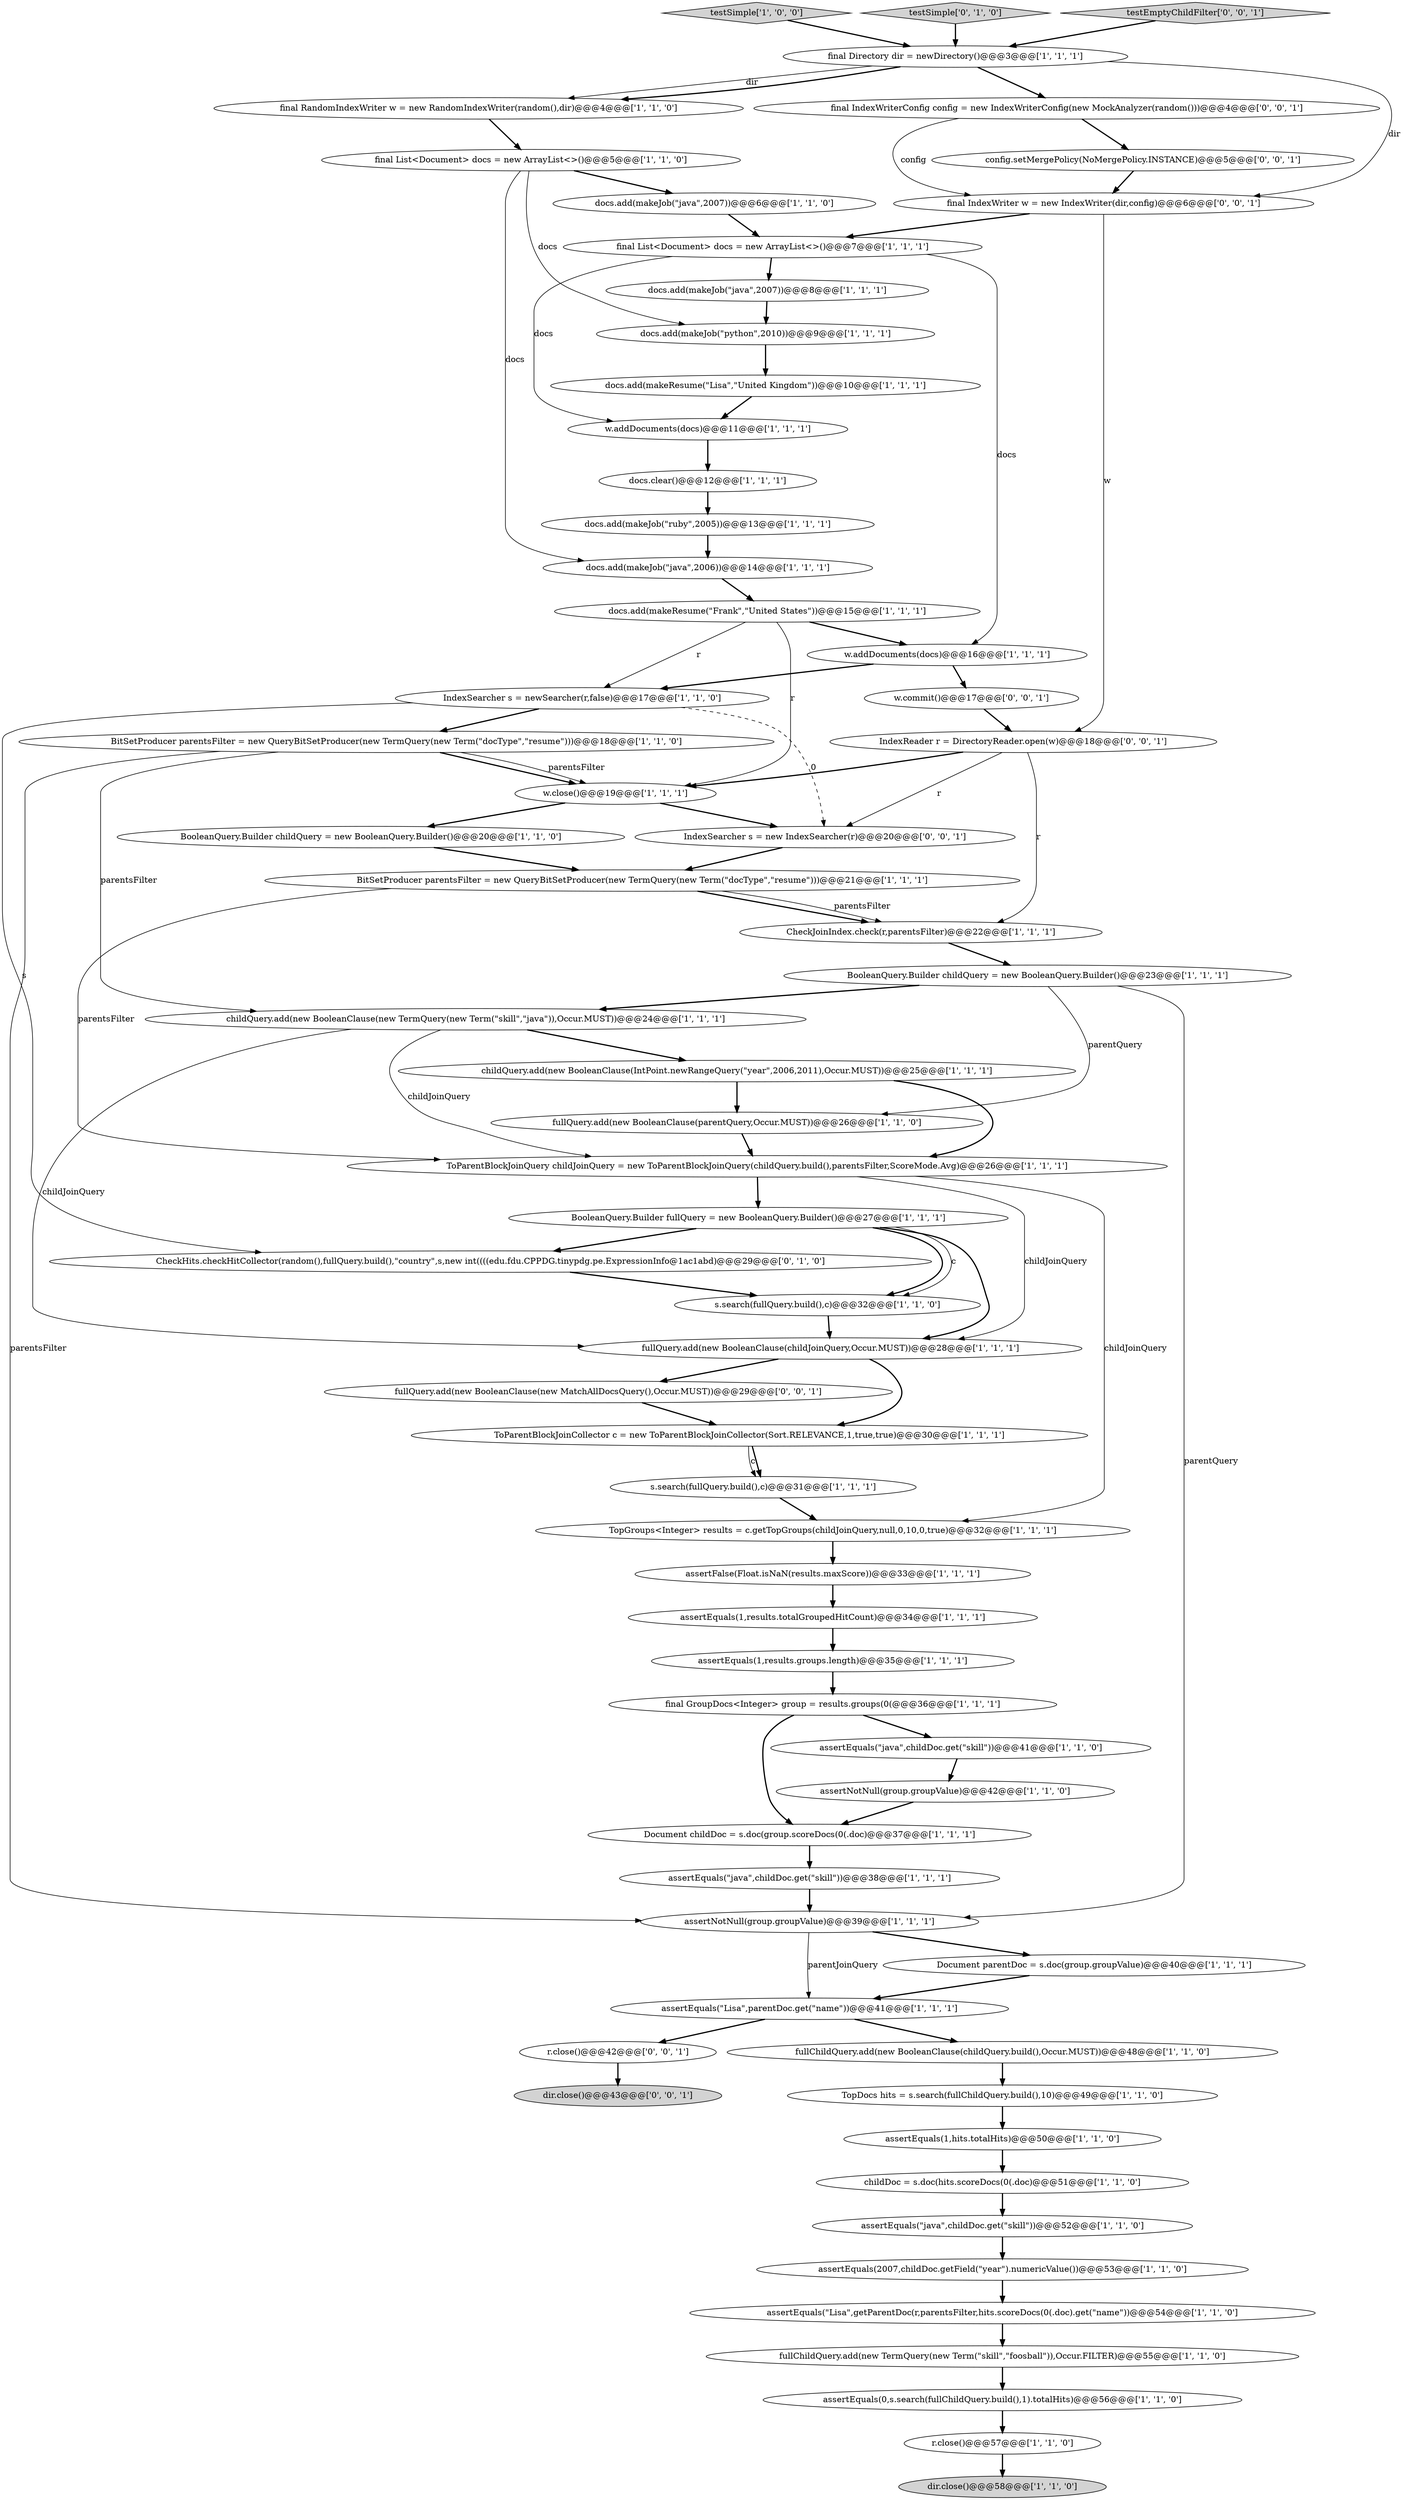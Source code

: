 digraph {
44 [style = filled, label = "BooleanQuery.Builder childQuery = new BooleanQuery.Builder()@@@20@@@['1', '1', '0']", fillcolor = white, shape = ellipse image = "AAA0AAABBB1BBB"];
49 [style = filled, label = "docs.clear()@@@12@@@['1', '1', '1']", fillcolor = white, shape = ellipse image = "AAA0AAABBB1BBB"];
56 [style = filled, label = "r.close()@@@42@@@['0', '0', '1']", fillcolor = white, shape = ellipse image = "AAA0AAABBB3BBB"];
40 [style = filled, label = "s.search(fullQuery.build(),c)@@@32@@@['1', '1', '0']", fillcolor = white, shape = ellipse image = "AAA0AAABBB1BBB"];
6 [style = filled, label = "w.addDocuments(docs)@@@16@@@['1', '1', '1']", fillcolor = white, shape = ellipse image = "AAA0AAABBB1BBB"];
25 [style = filled, label = "childQuery.add(new BooleanClause(new TermQuery(new Term(\"skill\",\"java\")),Occur.MUST))@@@24@@@['1', '1', '1']", fillcolor = white, shape = ellipse image = "AAA0AAABBB1BBB"];
14 [style = filled, label = "fullQuery.add(new BooleanClause(childJoinQuery,Occur.MUST))@@@28@@@['1', '1', '1']", fillcolor = white, shape = ellipse image = "AAA0AAABBB1BBB"];
58 [style = filled, label = "IndexReader r = DirectoryReader.open(w)@@@18@@@['0', '0', '1']", fillcolor = white, shape = ellipse image = "AAA0AAABBB3BBB"];
57 [style = filled, label = "dir.close()@@@43@@@['0', '0', '1']", fillcolor = lightgray, shape = ellipse image = "AAA0AAABBB3BBB"];
29 [style = filled, label = "r.close()@@@57@@@['1', '1', '0']", fillcolor = white, shape = ellipse image = "AAA0AAABBB1BBB"];
35 [style = filled, label = "testSimple['1', '0', '0']", fillcolor = lightgray, shape = diamond image = "AAA0AAABBB1BBB"];
27 [style = filled, label = "assertEquals(0,s.search(fullChildQuery.build(),1).totalHits)@@@56@@@['1', '1', '0']", fillcolor = white, shape = ellipse image = "AAA0AAABBB1BBB"];
61 [style = filled, label = "config.setMergePolicy(NoMergePolicy.INSTANCE)@@@5@@@['0', '0', '1']", fillcolor = white, shape = ellipse image = "AAA0AAABBB3BBB"];
62 [style = filled, label = "IndexSearcher s = new IndexSearcher(r)@@@20@@@['0', '0', '1']", fillcolor = white, shape = ellipse image = "AAA0AAABBB3BBB"];
2 [style = filled, label = "assertNotNull(group.groupValue)@@@42@@@['1', '1', '0']", fillcolor = white, shape = ellipse image = "AAA0AAABBB1BBB"];
16 [style = filled, label = "w.addDocuments(docs)@@@11@@@['1', '1', '1']", fillcolor = white, shape = ellipse image = "AAA0AAABBB1BBB"];
32 [style = filled, label = "docs.add(makeJob(\"ruby\",2005))@@@13@@@['1', '1', '1']", fillcolor = white, shape = ellipse image = "AAA0AAABBB1BBB"];
39 [style = filled, label = "assertEquals(1,hits.totalHits)@@@50@@@['1', '1', '0']", fillcolor = white, shape = ellipse image = "AAA0AAABBB1BBB"];
19 [style = filled, label = "IndexSearcher s = newSearcher(r,false)@@@17@@@['1', '1', '0']", fillcolor = white, shape = ellipse image = "AAA0AAABBB1BBB"];
10 [style = filled, label = "ToParentBlockJoinCollector c = new ToParentBlockJoinCollector(Sort.RELEVANCE,1,true,true)@@@30@@@['1', '1', '1']", fillcolor = white, shape = ellipse image = "AAA0AAABBB1BBB"];
13 [style = filled, label = "dir.close()@@@58@@@['1', '1', '0']", fillcolor = lightgray, shape = ellipse image = "AAA0AAABBB1BBB"];
38 [style = filled, label = "assertNotNull(group.groupValue)@@@39@@@['1', '1', '1']", fillcolor = white, shape = ellipse image = "AAA0AAABBB1BBB"];
4 [style = filled, label = "assertEquals(\"java\",childDoc.get(\"skill\"))@@@38@@@['1', '1', '1']", fillcolor = white, shape = ellipse image = "AAA0AAABBB1BBB"];
51 [style = filled, label = "docs.add(makeJob(\"python\",2010))@@@9@@@['1', '1', '1']", fillcolor = white, shape = ellipse image = "AAA0AAABBB1BBB"];
43 [style = filled, label = "assertEquals(1,results.totalGroupedHitCount)@@@34@@@['1', '1', '1']", fillcolor = white, shape = ellipse image = "AAA0AAABBB1BBB"];
15 [style = filled, label = "assertFalse(Float.isNaN(results.maxScore))@@@33@@@['1', '1', '1']", fillcolor = white, shape = ellipse image = "AAA0AAABBB1BBB"];
26 [style = filled, label = "Document parentDoc = s.doc(group.groupValue)@@@40@@@['1', '1', '1']", fillcolor = white, shape = ellipse image = "AAA0AAABBB1BBB"];
9 [style = filled, label = "assertEquals(\"Lisa\",parentDoc.get(\"name\"))@@@41@@@['1', '1', '1']", fillcolor = white, shape = ellipse image = "AAA0AAABBB1BBB"];
37 [style = filled, label = "BooleanQuery.Builder fullQuery = new BooleanQuery.Builder()@@@27@@@['1', '1', '1']", fillcolor = white, shape = ellipse image = "AAA0AAABBB1BBB"];
7 [style = filled, label = "BitSetProducer parentsFilter = new QueryBitSetProducer(new TermQuery(new Term(\"docType\",\"resume\")))@@@18@@@['1', '1', '0']", fillcolor = white, shape = ellipse image = "AAA0AAABBB1BBB"];
17 [style = filled, label = "childQuery.add(new BooleanClause(IntPoint.newRangeQuery(\"year\",2006,2011),Occur.MUST))@@@25@@@['1', '1', '1']", fillcolor = white, shape = ellipse image = "AAA0AAABBB1BBB"];
36 [style = filled, label = "final RandomIndexWriter w = new RandomIndexWriter(random(),dir)@@@4@@@['1', '1', '0']", fillcolor = white, shape = ellipse image = "AAA0AAABBB1BBB"];
46 [style = filled, label = "TopGroups<Integer> results = c.getTopGroups(childJoinQuery,null,0,10,0,true)@@@32@@@['1', '1', '1']", fillcolor = white, shape = ellipse image = "AAA0AAABBB1BBB"];
28 [style = filled, label = "final GroupDocs<Integer> group = results.groups(0(@@@36@@@['1', '1', '1']", fillcolor = white, shape = ellipse image = "AAA0AAABBB1BBB"];
34 [style = filled, label = "assertEquals(\"Lisa\",getParentDoc(r,parentsFilter,hits.scoreDocs(0(.doc).get(\"name\"))@@@54@@@['1', '1', '0']", fillcolor = white, shape = ellipse image = "AAA0AAABBB1BBB"];
41 [style = filled, label = "docs.add(makeJob(\"java\",2007))@@@6@@@['1', '1', '0']", fillcolor = white, shape = ellipse image = "AAA0AAABBB1BBB"];
54 [style = filled, label = "testSimple['0', '1', '0']", fillcolor = lightgray, shape = diamond image = "AAA0AAABBB2BBB"];
45 [style = filled, label = "final Directory dir = newDirectory()@@@3@@@['1', '1', '1']", fillcolor = white, shape = ellipse image = "AAA0AAABBB1BBB"];
63 [style = filled, label = "testEmptyChildFilter['0', '0', '1']", fillcolor = lightgray, shape = diamond image = "AAA0AAABBB3BBB"];
3 [style = filled, label = "final List<Document> docs = new ArrayList<>()@@@5@@@['1', '1', '0']", fillcolor = white, shape = ellipse image = "AAA0AAABBB1BBB"];
52 [style = filled, label = "s.search(fullQuery.build(),c)@@@31@@@['1', '1', '1']", fillcolor = white, shape = ellipse image = "AAA0AAABBB1BBB"];
60 [style = filled, label = "final IndexWriter w = new IndexWriter(dir,config)@@@6@@@['0', '0', '1']", fillcolor = white, shape = ellipse image = "AAA0AAABBB3BBB"];
8 [style = filled, label = "BooleanQuery.Builder childQuery = new BooleanQuery.Builder()@@@23@@@['1', '1', '1']", fillcolor = white, shape = ellipse image = "AAA0AAABBB1BBB"];
53 [style = filled, label = "fullChildQuery.add(new TermQuery(new Term(\"skill\",\"foosball\")),Occur.FILTER)@@@55@@@['1', '1', '0']", fillcolor = white, shape = ellipse image = "AAA0AAABBB1BBB"];
5 [style = filled, label = "docs.add(makeResume(\"Frank\",\"United States\"))@@@15@@@['1', '1', '1']", fillcolor = white, shape = ellipse image = "AAA0AAABBB1BBB"];
22 [style = filled, label = "fullChildQuery.add(new BooleanClause(childQuery.build(),Occur.MUST))@@@48@@@['1', '1', '0']", fillcolor = white, shape = ellipse image = "AAA0AAABBB1BBB"];
47 [style = filled, label = "assertEquals(\"java\",childDoc.get(\"skill\"))@@@52@@@['1', '1', '0']", fillcolor = white, shape = ellipse image = "AAA0AAABBB1BBB"];
55 [style = filled, label = "CheckHits.checkHitCollector(random(),fullQuery.build(),\"country\",s,new int((((edu.fdu.CPPDG.tinypdg.pe.ExpressionInfo@1ac1abd)@@@29@@@['0', '1', '0']", fillcolor = white, shape = ellipse image = "AAA1AAABBB2BBB"];
12 [style = filled, label = "childDoc = s.doc(hits.scoreDocs(0(.doc)@@@51@@@['1', '1', '0']", fillcolor = white, shape = ellipse image = "AAA0AAABBB1BBB"];
30 [style = filled, label = "CheckJoinIndex.check(r,parentsFilter)@@@22@@@['1', '1', '1']", fillcolor = white, shape = ellipse image = "AAA0AAABBB1BBB"];
31 [style = filled, label = "Document childDoc = s.doc(group.scoreDocs(0(.doc)@@@37@@@['1', '1', '1']", fillcolor = white, shape = ellipse image = "AAA0AAABBB1BBB"];
1 [style = filled, label = "BitSetProducer parentsFilter = new QueryBitSetProducer(new TermQuery(new Term(\"docType\",\"resume\")))@@@21@@@['1', '1', '1']", fillcolor = white, shape = ellipse image = "AAA0AAABBB1BBB"];
11 [style = filled, label = "assertEquals(2007,childDoc.getField(\"year\").numericValue())@@@53@@@['1', '1', '0']", fillcolor = white, shape = ellipse image = "AAA0AAABBB1BBB"];
20 [style = filled, label = "ToParentBlockJoinQuery childJoinQuery = new ToParentBlockJoinQuery(childQuery.build(),parentsFilter,ScoreMode.Avg)@@@26@@@['1', '1', '1']", fillcolor = white, shape = ellipse image = "AAA0AAABBB1BBB"];
24 [style = filled, label = "TopDocs hits = s.search(fullChildQuery.build(),10)@@@49@@@['1', '1', '0']", fillcolor = white, shape = ellipse image = "AAA0AAABBB1BBB"];
64 [style = filled, label = "w.commit()@@@17@@@['0', '0', '1']", fillcolor = white, shape = ellipse image = "AAA0AAABBB3BBB"];
65 [style = filled, label = "fullQuery.add(new BooleanClause(new MatchAllDocsQuery(),Occur.MUST))@@@29@@@['0', '0', '1']", fillcolor = white, shape = ellipse image = "AAA0AAABBB3BBB"];
50 [style = filled, label = "fullQuery.add(new BooleanClause(parentQuery,Occur.MUST))@@@26@@@['1', '1', '0']", fillcolor = white, shape = ellipse image = "AAA0AAABBB1BBB"];
21 [style = filled, label = "assertEquals(\"java\",childDoc.get(\"skill\"))@@@41@@@['1', '1', '0']", fillcolor = white, shape = ellipse image = "AAA0AAABBB1BBB"];
33 [style = filled, label = "docs.add(makeJob(\"java\",2007))@@@8@@@['1', '1', '1']", fillcolor = white, shape = ellipse image = "AAA0AAABBB1BBB"];
59 [style = filled, label = "final IndexWriterConfig config = new IndexWriterConfig(new MockAnalyzer(random()))@@@4@@@['0', '0', '1']", fillcolor = white, shape = ellipse image = "AAA0AAABBB3BBB"];
42 [style = filled, label = "assertEquals(1,results.groups.length)@@@35@@@['1', '1', '1']", fillcolor = white, shape = ellipse image = "AAA0AAABBB1BBB"];
0 [style = filled, label = "final List<Document> docs = new ArrayList<>()@@@7@@@['1', '1', '1']", fillcolor = white, shape = ellipse image = "AAA0AAABBB1BBB"];
48 [style = filled, label = "w.close()@@@19@@@['1', '1', '1']", fillcolor = white, shape = ellipse image = "AAA0AAABBB1BBB"];
18 [style = filled, label = "docs.add(makeResume(\"Lisa\",\"United Kingdom\"))@@@10@@@['1', '1', '1']", fillcolor = white, shape = ellipse image = "AAA0AAABBB1BBB"];
23 [style = filled, label = "docs.add(makeJob(\"java\",2006))@@@14@@@['1', '1', '1']", fillcolor = white, shape = ellipse image = "AAA0AAABBB1BBB"];
28->21 [style = bold, label=""];
38->26 [style = bold, label=""];
11->34 [style = bold, label=""];
32->23 [style = bold, label=""];
29->13 [style = bold, label=""];
20->37 [style = bold, label=""];
59->61 [style = bold, label=""];
7->25 [style = solid, label="parentsFilter"];
60->58 [style = solid, label="w"];
8->50 [style = solid, label="parentQuery"];
22->24 [style = bold, label=""];
49->32 [style = bold, label=""];
17->50 [style = bold, label=""];
51->18 [style = bold, label=""];
19->55 [style = solid, label="s"];
6->19 [style = bold, label=""];
25->17 [style = bold, label=""];
43->42 [style = bold, label=""];
54->45 [style = bold, label=""];
35->45 [style = bold, label=""];
7->38 [style = solid, label="parentsFilter"];
48->62 [style = bold, label=""];
8->25 [style = bold, label=""];
64->58 [style = bold, label=""];
1->30 [style = bold, label=""];
2->31 [style = bold, label=""];
55->40 [style = bold, label=""];
65->10 [style = bold, label=""];
7->48 [style = bold, label=""];
19->7 [style = bold, label=""];
20->14 [style = solid, label="childJoinQuery"];
14->10 [style = bold, label=""];
5->6 [style = bold, label=""];
0->6 [style = solid, label="docs"];
58->62 [style = solid, label="r"];
53->27 [style = bold, label=""];
33->51 [style = bold, label=""];
3->23 [style = solid, label="docs"];
7->48 [style = solid, label="parentsFilter"];
20->46 [style = solid, label="childJoinQuery"];
6->64 [style = bold, label=""];
10->52 [style = bold, label=""];
36->3 [style = bold, label=""];
15->43 [style = bold, label=""];
37->55 [style = bold, label=""];
50->20 [style = bold, label=""];
61->60 [style = bold, label=""];
48->44 [style = bold, label=""];
12->47 [style = bold, label=""];
1->20 [style = solid, label="parentsFilter"];
26->9 [style = bold, label=""];
34->53 [style = bold, label=""];
45->36 [style = solid, label="dir"];
37->40 [style = bold, label=""];
45->60 [style = solid, label="dir"];
23->5 [style = bold, label=""];
25->20 [style = solid, label="childJoinQuery"];
58->48 [style = bold, label=""];
24->39 [style = bold, label=""];
42->28 [style = bold, label=""];
10->52 [style = solid, label="c"];
52->46 [style = bold, label=""];
8->38 [style = solid, label="parentQuery"];
45->59 [style = bold, label=""];
41->0 [style = bold, label=""];
62->1 [style = bold, label=""];
17->20 [style = bold, label=""];
59->60 [style = solid, label="config"];
1->30 [style = solid, label="parentsFilter"];
16->49 [style = bold, label=""];
31->4 [style = bold, label=""];
9->56 [style = bold, label=""];
5->48 [style = solid, label="r"];
63->45 [style = bold, label=""];
18->16 [style = bold, label=""];
0->16 [style = solid, label="docs"];
44->1 [style = bold, label=""];
58->30 [style = solid, label="r"];
47->11 [style = bold, label=""];
9->22 [style = bold, label=""];
28->31 [style = bold, label=""];
0->33 [style = bold, label=""];
4->38 [style = bold, label=""];
3->51 [style = solid, label="docs"];
38->9 [style = solid, label="parentJoinQuery"];
60->0 [style = bold, label=""];
25->14 [style = solid, label="childJoinQuery"];
37->40 [style = solid, label="c"];
21->2 [style = bold, label=""];
27->29 [style = bold, label=""];
56->57 [style = bold, label=""];
45->36 [style = bold, label=""];
40->14 [style = bold, label=""];
39->12 [style = bold, label=""];
46->15 [style = bold, label=""];
3->41 [style = bold, label=""];
5->19 [style = solid, label="r"];
30->8 [style = bold, label=""];
19->62 [style = dashed, label="0"];
14->65 [style = bold, label=""];
37->14 [style = bold, label=""];
}
